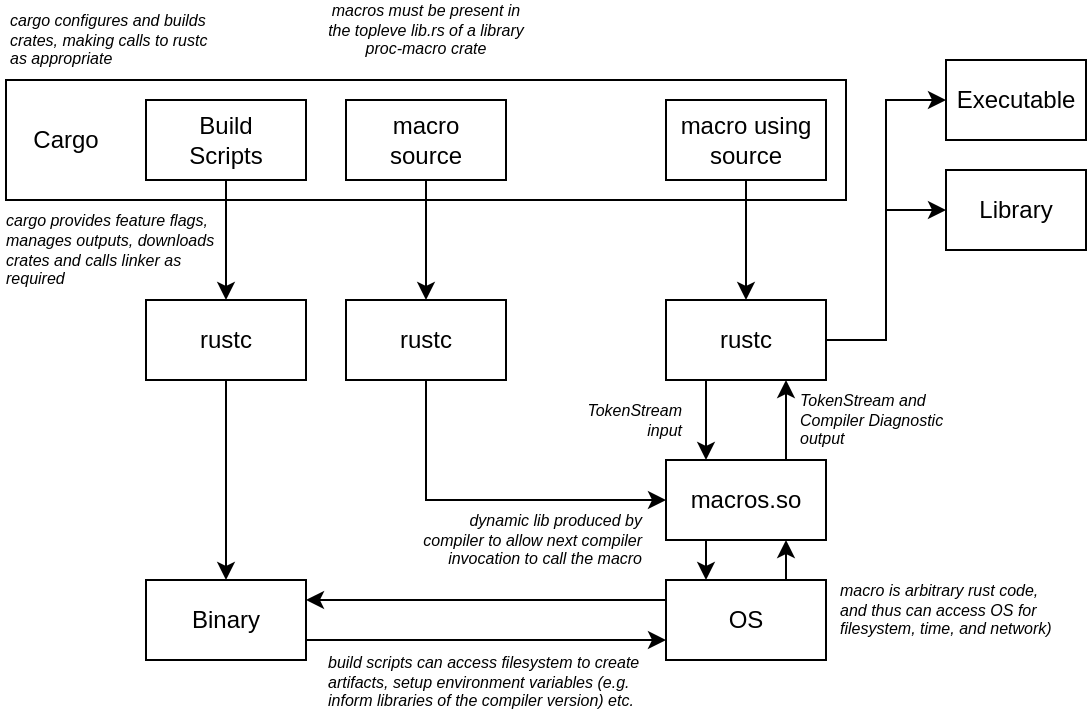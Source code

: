 <mxfile>
    <diagram id="U8gAKQCXO95kxL1b8ANK" name="Page-1">
        <mxGraphModel dx="692" dy="452" grid="1" gridSize="10" guides="1" tooltips="1" connect="1" arrows="1" fold="1" page="1" pageScale="1" pageWidth="850" pageHeight="1100" math="0" shadow="0">
            <root>
                <mxCell id="0"/>
                <mxCell id="1" parent="0"/>
                <mxCell id="12" style="edgeStyle=orthogonalEdgeStyle;rounded=0;html=1;exitX=1;exitY=0.5;exitDx=0;exitDy=0;entryX=0;entryY=0.5;entryDx=0;entryDy=0;" edge="1" parent="1" source="3" target="26">
                    <mxGeometry relative="1" as="geometry">
                        <mxPoint x="480" y="190" as="targetPoint"/>
                    </mxGeometry>
                </mxCell>
                <mxCell id="13" style="edgeStyle=orthogonalEdgeStyle;rounded=0;html=1;exitX=0.25;exitY=1;exitDx=0;exitDy=0;entryX=0.25;entryY=0;entryDx=0;entryDy=0;" edge="1" parent="1" source="3" target="4">
                    <mxGeometry relative="1" as="geometry"/>
                </mxCell>
                <mxCell id="27" style="edgeStyle=orthogonalEdgeStyle;rounded=0;html=1;exitX=1;exitY=0.5;exitDx=0;exitDy=0;entryX=0;entryY=0.5;entryDx=0;entryDy=0;fontSize=8;" edge="1" parent="1" source="3" target="25">
                    <mxGeometry relative="1" as="geometry"/>
                </mxCell>
                <mxCell id="3" value="rustc" style="rounded=0;whiteSpace=wrap;html=1;" vertex="1" parent="1">
                    <mxGeometry x="360" y="160" width="80" height="40" as="geometry"/>
                </mxCell>
                <mxCell id="14" style="edgeStyle=orthogonalEdgeStyle;rounded=0;html=1;exitX=0.75;exitY=0;exitDx=0;exitDy=0;entryX=0.75;entryY=1;entryDx=0;entryDy=0;" edge="1" parent="1" source="4" target="3">
                    <mxGeometry relative="1" as="geometry"/>
                </mxCell>
                <mxCell id="22" style="edgeStyle=orthogonalEdgeStyle;rounded=0;html=1;exitX=0.25;exitY=1;exitDx=0;exitDy=0;entryX=0.25;entryY=0;entryDx=0;entryDy=0;fontSize=8;" edge="1" parent="1" source="4" target="21">
                    <mxGeometry relative="1" as="geometry"/>
                </mxCell>
                <mxCell id="4" value="macros.so" style="rounded=0;whiteSpace=wrap;html=1;" vertex="1" parent="1">
                    <mxGeometry x="360" y="240" width="80" height="40" as="geometry"/>
                </mxCell>
                <mxCell id="6" style="edgeStyle=orthogonalEdgeStyle;html=1;exitX=0.5;exitY=1;exitDx=0;exitDy=0;entryX=0;entryY=0.5;entryDx=0;entryDy=0;rounded=0;" edge="1" parent="1" source="5" target="4">
                    <mxGeometry relative="1" as="geometry"/>
                </mxCell>
                <mxCell id="5" value="rustc" style="rounded=0;whiteSpace=wrap;html=1;" vertex="1" parent="1">
                    <mxGeometry x="200" y="160" width="80" height="40" as="geometry"/>
                </mxCell>
                <mxCell id="7" value="" style="rounded=0;whiteSpace=wrap;html=1;" vertex="1" parent="1">
                    <mxGeometry x="30" y="50" width="420" height="60" as="geometry"/>
                </mxCell>
                <mxCell id="10" style="edgeStyle=orthogonalEdgeStyle;rounded=0;html=1;exitX=0.5;exitY=1;exitDx=0;exitDy=0;entryX=0.5;entryY=0;entryDx=0;entryDy=0;" edge="1" parent="1" source="8" target="5">
                    <mxGeometry relative="1" as="geometry"/>
                </mxCell>
                <mxCell id="8" value="macro&lt;br&gt;source" style="rounded=0;whiteSpace=wrap;html=1;" vertex="1" parent="1">
                    <mxGeometry x="200" y="60" width="80" height="40" as="geometry"/>
                </mxCell>
                <mxCell id="11" style="edgeStyle=orthogonalEdgeStyle;rounded=0;html=1;exitX=0.5;exitY=1;exitDx=0;exitDy=0;entryX=0.5;entryY=0;entryDx=0;entryDy=0;" edge="1" parent="1" source="9" target="3">
                    <mxGeometry relative="1" as="geometry"/>
                </mxCell>
                <mxCell id="9" value="macro using source" style="rounded=0;whiteSpace=wrap;html=1;" vertex="1" parent="1">
                    <mxGeometry x="360" y="60" width="80" height="40" as="geometry"/>
                </mxCell>
                <mxCell id="15" value="Cargo" style="text;html=1;strokeColor=none;fillColor=none;align=center;verticalAlign=middle;whiteSpace=wrap;rounded=0;" vertex="1" parent="1">
                    <mxGeometry x="30" y="65" width="60" height="30" as="geometry"/>
                </mxCell>
                <mxCell id="16" value="macros must be present in the topleve lib.rs of a library proc-macro crate" style="text;html=1;strokeColor=none;fillColor=none;align=center;verticalAlign=middle;whiteSpace=wrap;rounded=0;fontSize=8;fontStyle=2" vertex="1" parent="1">
                    <mxGeometry x="190" y="10" width="100" height="30" as="geometry"/>
                </mxCell>
                <mxCell id="18" value="dynamic lib produced by compiler to allow next compiler invocation to call the macro" style="text;html=1;strokeColor=none;fillColor=none;align=right;verticalAlign=middle;whiteSpace=wrap;rounded=0;fontSize=8;fontStyle=2" vertex="1" parent="1">
                    <mxGeometry x="230" y="265" width="120" height="30" as="geometry"/>
                </mxCell>
                <mxCell id="19" value="cargo configures and builds crates, making calls to rustc as appropriate" style="text;html=1;strokeColor=none;fillColor=none;align=left;verticalAlign=middle;whiteSpace=wrap;rounded=0;fontSize=8;fontStyle=2" vertex="1" parent="1">
                    <mxGeometry x="30" y="10" width="110" height="40" as="geometry"/>
                </mxCell>
                <mxCell id="23" style="edgeStyle=orthogonalEdgeStyle;rounded=0;html=1;exitX=0.75;exitY=0;exitDx=0;exitDy=0;entryX=0.75;entryY=1;entryDx=0;entryDy=0;fontSize=8;" edge="1" parent="1" source="21" target="4">
                    <mxGeometry relative="1" as="geometry"/>
                </mxCell>
                <mxCell id="41" style="edgeStyle=orthogonalEdgeStyle;rounded=0;html=1;exitX=0;exitY=0.25;exitDx=0;exitDy=0;entryX=1;entryY=0.25;entryDx=0;entryDy=0;fontSize=8;" edge="1" parent="1" source="21" target="34">
                    <mxGeometry relative="1" as="geometry"/>
                </mxCell>
                <mxCell id="21" value="OS" style="rounded=0;whiteSpace=wrap;html=1;" vertex="1" parent="1">
                    <mxGeometry x="360" y="300" width="80" height="40" as="geometry"/>
                </mxCell>
                <mxCell id="24" value="macro is arbitrary rust code, and thus can access OS for filesystem, time, and network)" style="text;html=1;strokeColor=none;fillColor=none;align=left;verticalAlign=middle;whiteSpace=wrap;rounded=0;fontSize=8;fontStyle=2" vertex="1" parent="1">
                    <mxGeometry x="445" y="295" width="110" height="40" as="geometry"/>
                </mxCell>
                <mxCell id="25" value="Executable" style="rounded=0;whiteSpace=wrap;html=1;" vertex="1" parent="1">
                    <mxGeometry x="500" y="40" width="70" height="40" as="geometry"/>
                </mxCell>
                <mxCell id="26" value="Library" style="rounded=0;whiteSpace=wrap;html=1;" vertex="1" parent="1">
                    <mxGeometry x="500" y="95" width="70" height="40" as="geometry"/>
                </mxCell>
                <mxCell id="28" value="TokenStream &lt;br&gt;input" style="text;html=1;strokeColor=none;fillColor=none;align=right;verticalAlign=middle;whiteSpace=wrap;rounded=0;fontSize=8;fontStyle=2" vertex="1" parent="1">
                    <mxGeometry x="310" y="200" width="60" height="40" as="geometry"/>
                </mxCell>
                <mxCell id="29" value="TokenStream and Compiler Diagnostic output" style="text;html=1;strokeColor=none;fillColor=none;align=left;verticalAlign=middle;whiteSpace=wrap;rounded=0;fontSize=8;fontStyle=2" vertex="1" parent="1">
                    <mxGeometry x="425" y="200" width="75" height="40" as="geometry"/>
                </mxCell>
                <mxCell id="33" style="edgeStyle=orthogonalEdgeStyle;rounded=0;html=1;exitX=0.5;exitY=1;exitDx=0;exitDy=0;entryX=0.5;entryY=0;entryDx=0;entryDy=0;fontSize=8;" edge="1" parent="1" source="31" target="32">
                    <mxGeometry relative="1" as="geometry"/>
                </mxCell>
                <mxCell id="31" value="Build &lt;br&gt;Scripts" style="rounded=0;whiteSpace=wrap;html=1;" vertex="1" parent="1">
                    <mxGeometry x="100" y="60" width="80" height="40" as="geometry"/>
                </mxCell>
                <mxCell id="35" style="edgeStyle=orthogonalEdgeStyle;rounded=0;html=1;exitX=0.5;exitY=1;exitDx=0;exitDy=0;entryX=0.5;entryY=0;entryDx=0;entryDy=0;fontSize=8;" edge="1" parent="1" source="32" target="34">
                    <mxGeometry relative="1" as="geometry"/>
                </mxCell>
                <mxCell id="32" value="rustc" style="rounded=0;whiteSpace=wrap;html=1;" vertex="1" parent="1">
                    <mxGeometry x="100" y="160" width="80" height="40" as="geometry"/>
                </mxCell>
                <mxCell id="40" style="edgeStyle=orthogonalEdgeStyle;rounded=0;html=1;exitX=1;exitY=0.75;exitDx=0;exitDy=0;entryX=0;entryY=0.75;entryDx=0;entryDy=0;fontSize=8;" edge="1" parent="1" source="34" target="21">
                    <mxGeometry relative="1" as="geometry"/>
                </mxCell>
                <mxCell id="34" value="Binary" style="rounded=0;whiteSpace=wrap;html=1;" vertex="1" parent="1">
                    <mxGeometry x="100" y="300" width="80" height="40" as="geometry"/>
                </mxCell>
                <mxCell id="37" value="build scripts can access filesystem to create artifacts, setup environment variables (e.g. inform libraries of the compiler version) etc." style="text;html=1;strokeColor=none;fillColor=none;align=left;verticalAlign=middle;whiteSpace=wrap;rounded=0;fontSize=8;fontStyle=2" vertex="1" parent="1">
                    <mxGeometry x="189" y="331" width="160" height="40" as="geometry"/>
                </mxCell>
                <mxCell id="39" value="cargo provides feature flags, manages outputs, downloads crates and calls linker as required" style="text;html=1;strokeColor=none;fillColor=none;align=left;verticalAlign=middle;whiteSpace=wrap;rounded=0;fontSize=8;fontStyle=2" vertex="1" parent="1">
                    <mxGeometry x="27.5" y="120" width="115" height="30" as="geometry"/>
                </mxCell>
            </root>
        </mxGraphModel>
    </diagram>
</mxfile>
